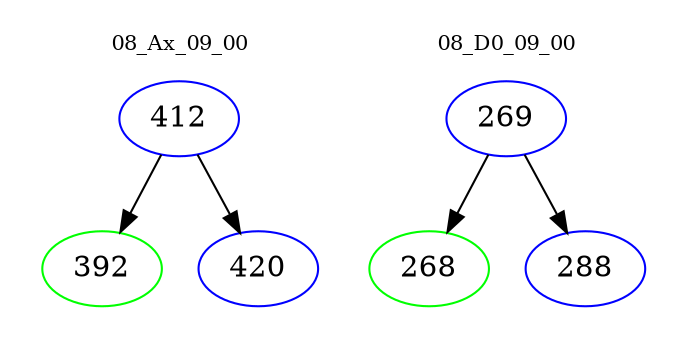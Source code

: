 digraph{
subgraph cluster_0 {
color = white
label = "08_Ax_09_00";
fontsize=10;
T0_412 [label="412", color="blue"]
T0_412 -> T0_392 [color="black"]
T0_392 [label="392", color="green"]
T0_412 -> T0_420 [color="black"]
T0_420 [label="420", color="blue"]
}
subgraph cluster_1 {
color = white
label = "08_D0_09_00";
fontsize=10;
T1_269 [label="269", color="blue"]
T1_269 -> T1_268 [color="black"]
T1_268 [label="268", color="green"]
T1_269 -> T1_288 [color="black"]
T1_288 [label="288", color="blue"]
}
}
